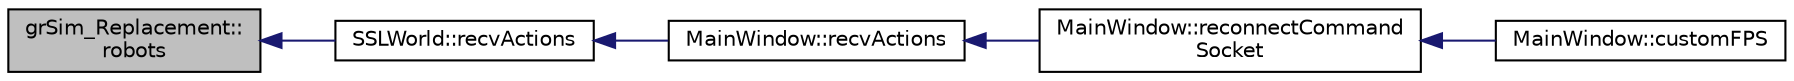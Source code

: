 digraph "grSim_Replacement::robots"
{
 // INTERACTIVE_SVG=YES
  edge [fontname="Helvetica",fontsize="10",labelfontname="Helvetica",labelfontsize="10"];
  node [fontname="Helvetica",fontsize="10",shape=record];
  rankdir="LR";
  Node1 [label="grSim_Replacement::\lrobots",height=0.2,width=0.4,color="black", fillcolor="grey75", style="filled", fontcolor="black"];
  Node1 -> Node2 [dir="back",color="midnightblue",fontsize="10",style="solid",fontname="Helvetica"];
  Node2 [label="SSLWorld::recvActions",height=0.2,width=0.4,color="black", fillcolor="white", style="filled",URL="$d9/d7f/class_s_s_l_world.html#a47a57176f6f8aa3283a6846576c7db2c"];
  Node2 -> Node3 [dir="back",color="midnightblue",fontsize="10",style="solid",fontname="Helvetica"];
  Node3 [label="MainWindow::recvActions",height=0.2,width=0.4,color="black", fillcolor="white", style="filled",URL="$d9/dc6/class_main_window.html#a387f42462d1aaf94676c608d4dc014ca"];
  Node3 -> Node4 [dir="back",color="midnightblue",fontsize="10",style="solid",fontname="Helvetica"];
  Node4 [label="MainWindow::reconnectCommand\lSocket",height=0.2,width=0.4,color="black", fillcolor="white", style="filled",URL="$d9/dc6/class_main_window.html#a3773663f183cdba856ae784c0dad02b4"];
  Node4 -> Node5 [dir="back",color="midnightblue",fontsize="10",style="solid",fontname="Helvetica"];
  Node5 [label="MainWindow::customFPS",height=0.2,width=0.4,color="black", fillcolor="white", style="filled",URL="$d9/dc6/class_main_window.html#a54b84786850165c4e5466bc2e4097810"];
}
